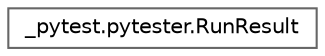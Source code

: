 digraph "Graphical Class Hierarchy"
{
 // LATEX_PDF_SIZE
  bgcolor="transparent";
  edge [fontname=Helvetica,fontsize=10,labelfontname=Helvetica,labelfontsize=10];
  node [fontname=Helvetica,fontsize=10,shape=box,height=0.2,width=0.4];
  rankdir="LR";
  Node0 [id="Node000000",label="_pytest.pytester.RunResult",height=0.2,width=0.4,color="grey40", fillcolor="white", style="filled",URL="$class__pytest_1_1pytester_1_1_run_result.html",tooltip=" "];
}
